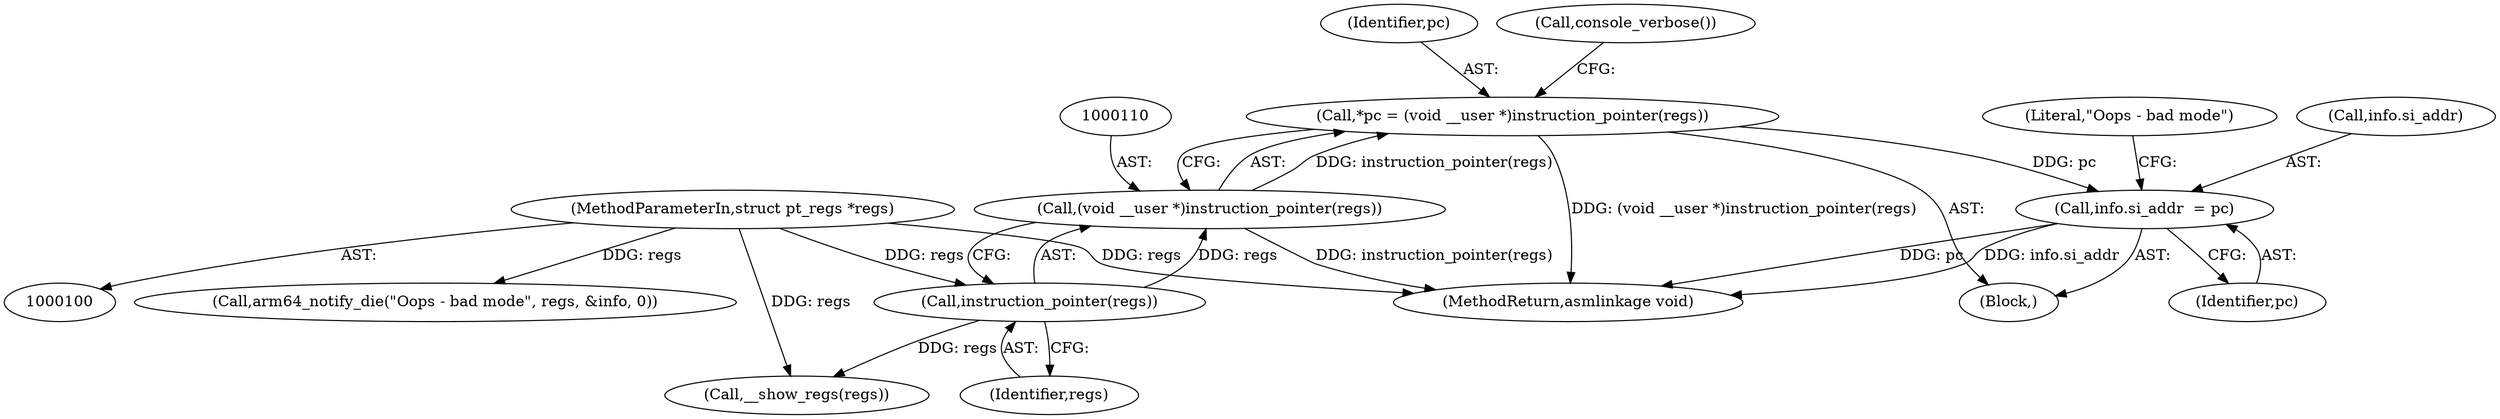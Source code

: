 digraph "0_linux_9955ac47f4ba1c95ecb6092aeaefb40a22e99268@pointer" {
"1000137" [label="(Call,info.si_addr  = pc)"];
"1000107" [label="(Call,*pc = (void __user *)instruction_pointer(regs))"];
"1000109" [label="(Call,(void __user *)instruction_pointer(regs))"];
"1000111" [label="(Call,instruction_pointer(regs))"];
"1000101" [label="(MethodParameterIn,struct pt_regs *regs)"];
"1000143" [label="(Literal,\"Oops - bad mode\")"];
"1000148" [label="(MethodReturn,asmlinkage void)"];
"1000137" [label="(Call,info.si_addr  = pc)"];
"1000111" [label="(Call,instruction_pointer(regs))"];
"1000138" [label="(Call,info.si_addr)"];
"1000108" [label="(Identifier,pc)"];
"1000109" [label="(Call,(void __user *)instruction_pointer(regs))"];
"1000112" [label="(Identifier,regs)"];
"1000101" [label="(MethodParameterIn,struct pt_regs *regs)"];
"1000107" [label="(Call,*pc = (void __user *)instruction_pointer(regs))"];
"1000113" [label="(Call,console_verbose())"];
"1000142" [label="(Call,arm64_notify_die(\"Oops - bad mode\", regs, &info, 0))"];
"1000141" [label="(Identifier,pc)"];
"1000120" [label="(Call,__show_regs(regs))"];
"1000104" [label="(Block,)"];
"1000137" -> "1000104"  [label="AST: "];
"1000137" -> "1000141"  [label="CFG: "];
"1000138" -> "1000137"  [label="AST: "];
"1000141" -> "1000137"  [label="AST: "];
"1000143" -> "1000137"  [label="CFG: "];
"1000137" -> "1000148"  [label="DDG: pc"];
"1000137" -> "1000148"  [label="DDG: info.si_addr"];
"1000107" -> "1000137"  [label="DDG: pc"];
"1000107" -> "1000104"  [label="AST: "];
"1000107" -> "1000109"  [label="CFG: "];
"1000108" -> "1000107"  [label="AST: "];
"1000109" -> "1000107"  [label="AST: "];
"1000113" -> "1000107"  [label="CFG: "];
"1000107" -> "1000148"  [label="DDG: (void __user *)instruction_pointer(regs)"];
"1000109" -> "1000107"  [label="DDG: instruction_pointer(regs)"];
"1000109" -> "1000111"  [label="CFG: "];
"1000110" -> "1000109"  [label="AST: "];
"1000111" -> "1000109"  [label="AST: "];
"1000109" -> "1000148"  [label="DDG: instruction_pointer(regs)"];
"1000111" -> "1000109"  [label="DDG: regs"];
"1000111" -> "1000112"  [label="CFG: "];
"1000112" -> "1000111"  [label="AST: "];
"1000101" -> "1000111"  [label="DDG: regs"];
"1000111" -> "1000120"  [label="DDG: regs"];
"1000101" -> "1000100"  [label="AST: "];
"1000101" -> "1000148"  [label="DDG: regs"];
"1000101" -> "1000120"  [label="DDG: regs"];
"1000101" -> "1000142"  [label="DDG: regs"];
}
